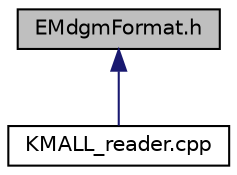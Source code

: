 digraph "EMdgmFormat.h"
{
 // LATEX_PDF_SIZE
  edge [fontname="Helvetica",fontsize="10",labelfontname="Helvetica",labelfontsize="10"];
  node [fontname="Helvetica",fontsize="10",shape=record];
  Node1 [label="EMdgmFormat.h",height=0.2,width=0.4,color="black", fillcolor="grey75", style="filled", fontcolor="black",tooltip="Definitions of structs used for building EM output datagrams of *.kmall format."];
  Node1 -> Node2 [dir="back",color="midnightblue",fontsize="10",style="solid",fontname="Helvetica"];
  Node2 [label="KMALL_reader.cpp",height=0.2,width=0.4,color="black", fillcolor="white", style="filled",URL="$KMALL__reader_8cpp.html",tooltip="Demonstrate how to read a .kmall-file."];
}
